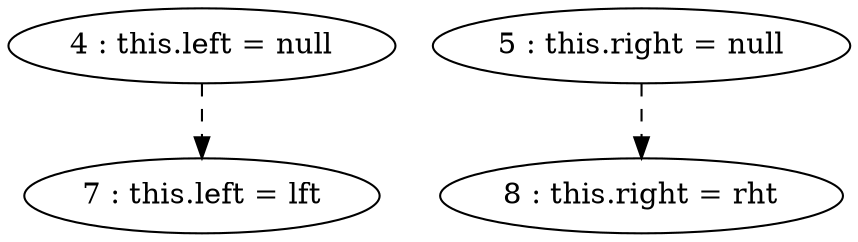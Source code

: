 digraph G {
"4 : this.left = null"
"4 : this.left = null" -> "7 : this.left = lft" [style=dashed]
"5 : this.right = null"
"5 : this.right = null" -> "8 : this.right = rht" [style=dashed]
"7 : this.left = lft"
"8 : this.right = rht"
}